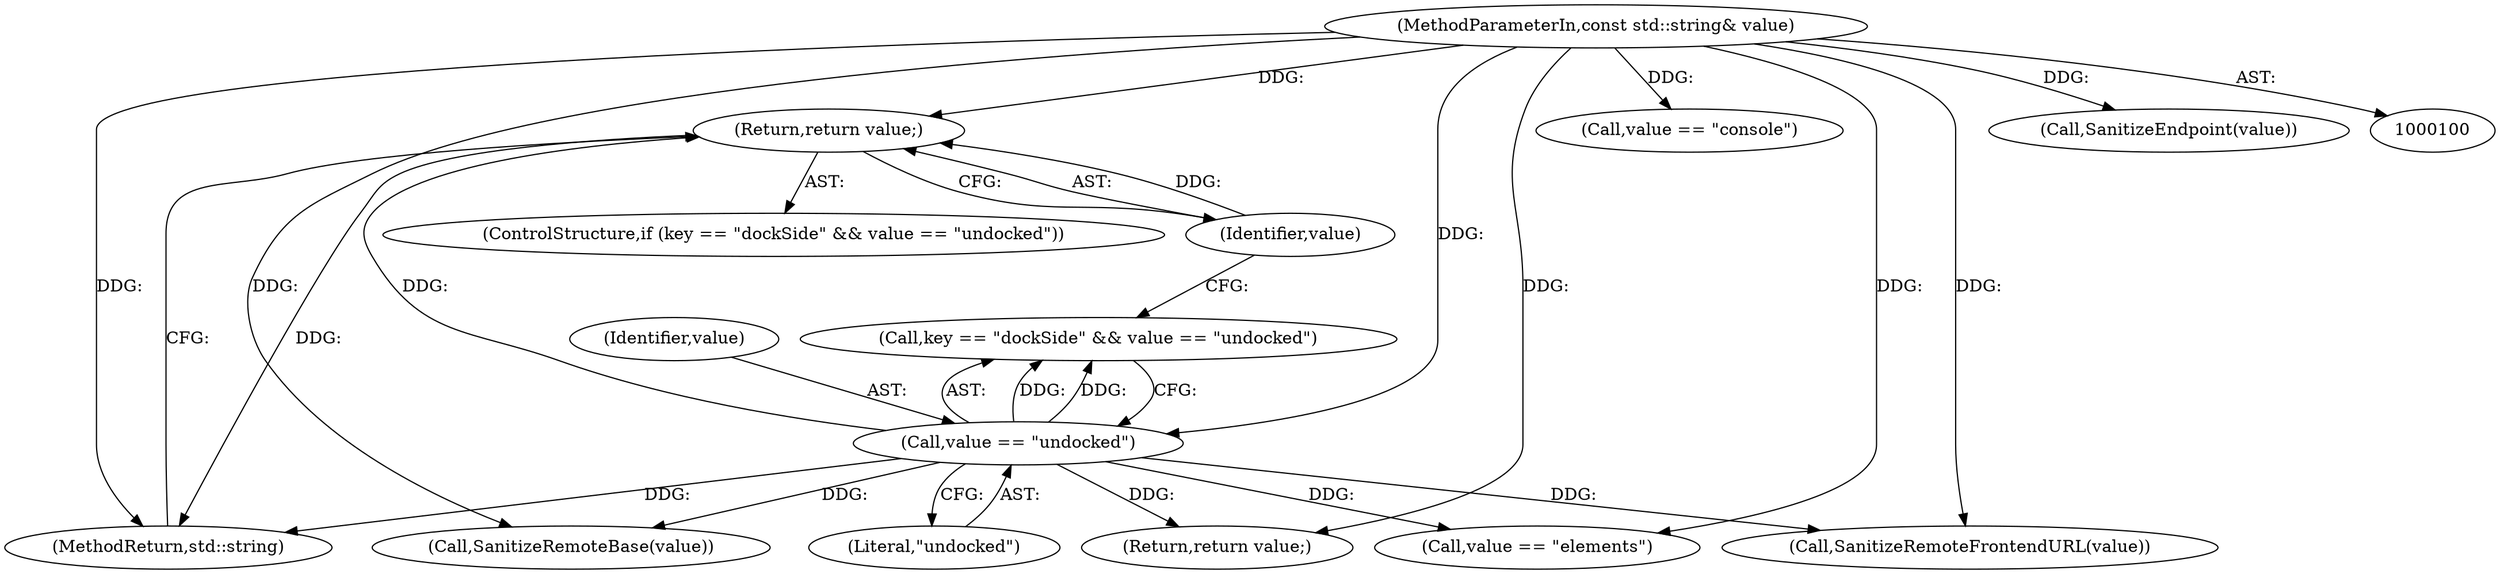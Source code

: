 digraph "1_Chrome_eea3300239f0b53e172a320eb8de59d0bea65f27_7@del" {
"1000149" [label="(Return,return value;)"];
"1000150" [label="(Identifier,value)"];
"1000146" [label="(Call,value == \"undocked\")"];
"1000102" [label="(MethodParameterIn,const std::string& value)"];
"1000102" [label="(MethodParameterIn,const std::string& value)"];
"1000170" [label="(Call,SanitizeRemoteBase(value))"];
"1000150" [label="(Identifier,value)"];
"1000181" [label="(MethodReturn,std::string)"];
"1000142" [label="(Call,key == \"dockSide\" && value == \"undocked\")"];
"1000177" [label="(Call,SanitizeRemoteFrontendURL(value))"];
"1000147" [label="(Identifier,value)"];
"1000148" [label="(Literal,\"undocked\")"];
"1000160" [label="(Call,value == \"console\")"];
"1000157" [label="(Call,value == \"elements\")"];
"1000141" [label="(ControlStructure,if (key == \"dockSide\" && value == \"undocked\"))"];
"1000149" [label="(Return,return value;)"];
"1000163" [label="(Return,return value;)"];
"1000146" [label="(Call,value == \"undocked\")"];
"1000139" [label="(Call,SanitizeEndpoint(value))"];
"1000149" -> "1000141"  [label="AST: "];
"1000149" -> "1000150"  [label="CFG: "];
"1000150" -> "1000149"  [label="AST: "];
"1000181" -> "1000149"  [label="CFG: "];
"1000149" -> "1000181"  [label="DDG: "];
"1000150" -> "1000149"  [label="DDG: "];
"1000146" -> "1000149"  [label="DDG: "];
"1000102" -> "1000149"  [label="DDG: "];
"1000150" -> "1000142"  [label="CFG: "];
"1000146" -> "1000142"  [label="AST: "];
"1000146" -> "1000148"  [label="CFG: "];
"1000147" -> "1000146"  [label="AST: "];
"1000148" -> "1000146"  [label="AST: "];
"1000142" -> "1000146"  [label="CFG: "];
"1000146" -> "1000181"  [label="DDG: "];
"1000146" -> "1000142"  [label="DDG: "];
"1000146" -> "1000142"  [label="DDG: "];
"1000102" -> "1000146"  [label="DDG: "];
"1000146" -> "1000157"  [label="DDG: "];
"1000146" -> "1000163"  [label="DDG: "];
"1000146" -> "1000170"  [label="DDG: "];
"1000146" -> "1000177"  [label="DDG: "];
"1000102" -> "1000100"  [label="AST: "];
"1000102" -> "1000181"  [label="DDG: "];
"1000102" -> "1000139"  [label="DDG: "];
"1000102" -> "1000157"  [label="DDG: "];
"1000102" -> "1000160"  [label="DDG: "];
"1000102" -> "1000163"  [label="DDG: "];
"1000102" -> "1000170"  [label="DDG: "];
"1000102" -> "1000177"  [label="DDG: "];
}
